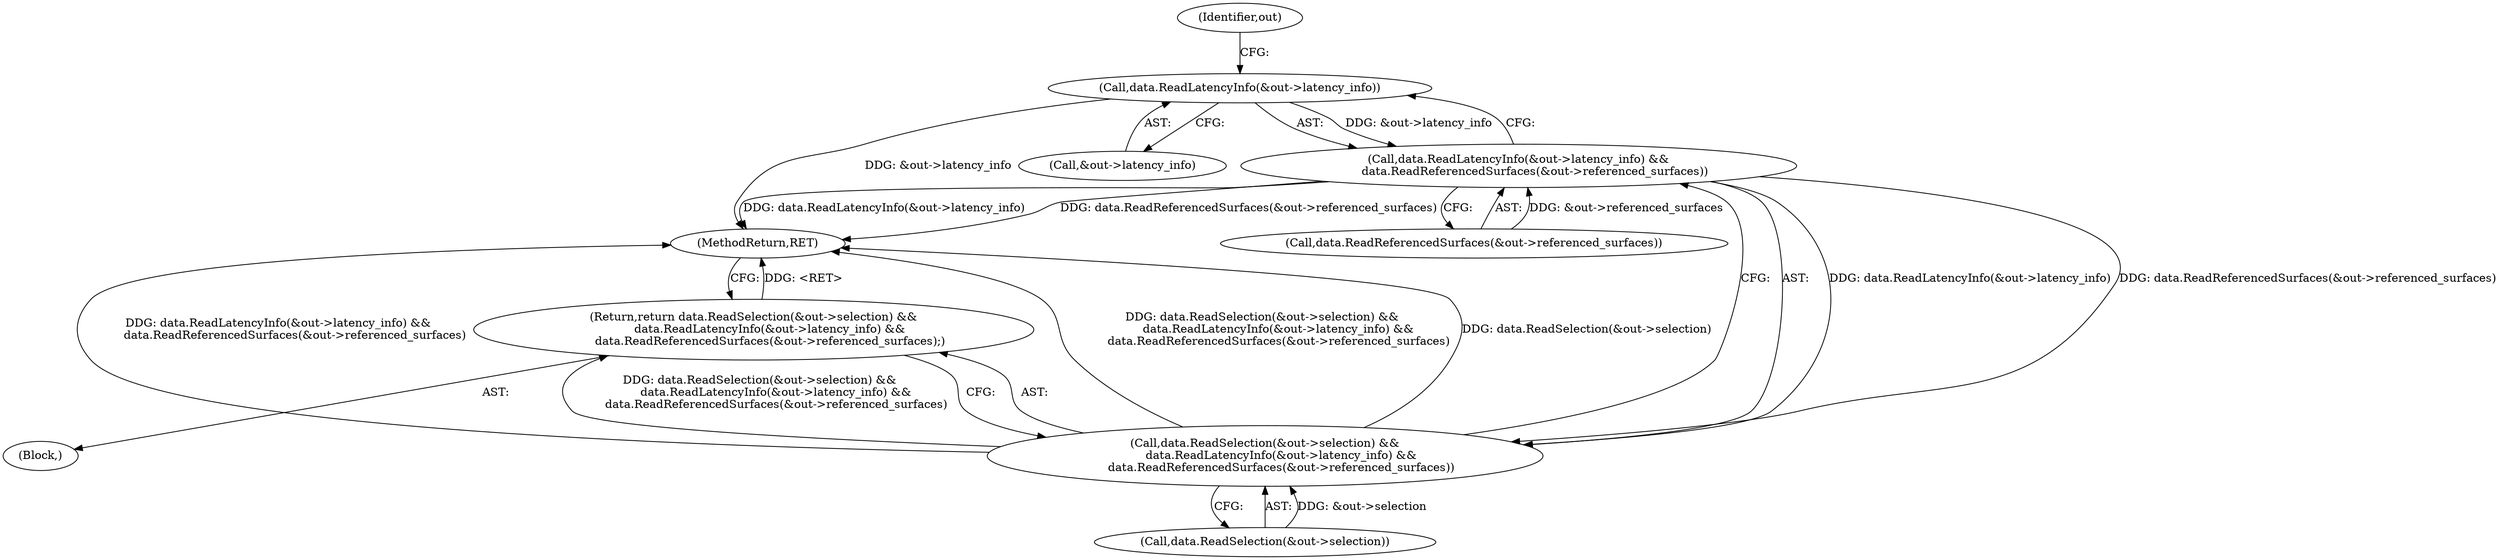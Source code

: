 digraph "0_Chrome_5d78b84d39bd34bc9fce9d01c0dcd5a22a330d34@pointer" {
"1000213" [label="(Call,data.ReadLatencyInfo(&out->latency_info))"];
"1000212" [label="(Call,data.ReadLatencyInfo(&out->latency_info) &&\n         data.ReadReferencedSurfaces(&out->referenced_surfaces))"];
"1000206" [label="(Call,data.ReadSelection(&out->selection) &&\n         data.ReadLatencyInfo(&out->latency_info) &&\n         data.ReadReferencedSurfaces(&out->referenced_surfaces))"];
"1000205" [label="(Return,return data.ReadSelection(&out->selection) &&\n         data.ReadLatencyInfo(&out->latency_info) &&\n         data.ReadReferencedSurfaces(&out->referenced_surfaces);)"];
"1000214" [label="(Call,&out->latency_info)"];
"1000206" [label="(Call,data.ReadSelection(&out->selection) &&\n         data.ReadLatencyInfo(&out->latency_info) &&\n         data.ReadReferencedSurfaces(&out->referenced_surfaces))"];
"1000218" [label="(Call,data.ReadReferencedSurfaces(&out->referenced_surfaces))"];
"1000212" [label="(Call,data.ReadLatencyInfo(&out->latency_info) &&\n         data.ReadReferencedSurfaces(&out->referenced_surfaces))"];
"1000213" [label="(Call,data.ReadLatencyInfo(&out->latency_info))"];
"1000205" [label="(Return,return data.ReadSelection(&out->selection) &&\n         data.ReadLatencyInfo(&out->latency_info) &&\n         data.ReadReferencedSurfaces(&out->referenced_surfaces);)"];
"1000207" [label="(Call,data.ReadSelection(&out->selection))"];
"1000103" [label="(Block,)"];
"1000221" [label="(Identifier,out)"];
"1000223" [label="(MethodReturn,RET)"];
"1000213" -> "1000212"  [label="AST: "];
"1000213" -> "1000214"  [label="CFG: "];
"1000214" -> "1000213"  [label="AST: "];
"1000221" -> "1000213"  [label="CFG: "];
"1000212" -> "1000213"  [label="CFG: "];
"1000213" -> "1000223"  [label="DDG: &out->latency_info"];
"1000213" -> "1000212"  [label="DDG: &out->latency_info"];
"1000212" -> "1000206"  [label="AST: "];
"1000212" -> "1000218"  [label="CFG: "];
"1000218" -> "1000212"  [label="AST: "];
"1000206" -> "1000212"  [label="CFG: "];
"1000212" -> "1000223"  [label="DDG: data.ReadReferencedSurfaces(&out->referenced_surfaces)"];
"1000212" -> "1000223"  [label="DDG: data.ReadLatencyInfo(&out->latency_info)"];
"1000212" -> "1000206"  [label="DDG: data.ReadLatencyInfo(&out->latency_info)"];
"1000212" -> "1000206"  [label="DDG: data.ReadReferencedSurfaces(&out->referenced_surfaces)"];
"1000218" -> "1000212"  [label="DDG: &out->referenced_surfaces"];
"1000206" -> "1000205"  [label="AST: "];
"1000206" -> "1000207"  [label="CFG: "];
"1000207" -> "1000206"  [label="AST: "];
"1000205" -> "1000206"  [label="CFG: "];
"1000206" -> "1000223"  [label="DDG: data.ReadSelection(&out->selection) &&\n         data.ReadLatencyInfo(&out->latency_info) &&\n         data.ReadReferencedSurfaces(&out->referenced_surfaces)"];
"1000206" -> "1000223"  [label="DDG: data.ReadSelection(&out->selection)"];
"1000206" -> "1000223"  [label="DDG: data.ReadLatencyInfo(&out->latency_info) &&\n         data.ReadReferencedSurfaces(&out->referenced_surfaces)"];
"1000206" -> "1000205"  [label="DDG: data.ReadSelection(&out->selection) &&\n         data.ReadLatencyInfo(&out->latency_info) &&\n         data.ReadReferencedSurfaces(&out->referenced_surfaces)"];
"1000207" -> "1000206"  [label="DDG: &out->selection"];
"1000205" -> "1000103"  [label="AST: "];
"1000223" -> "1000205"  [label="CFG: "];
"1000205" -> "1000223"  [label="DDG: <RET>"];
}
